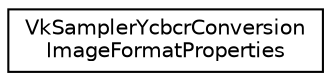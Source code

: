 digraph "Graphical Class Hierarchy"
{
 // LATEX_PDF_SIZE
  edge [fontname="Helvetica",fontsize="10",labelfontname="Helvetica",labelfontsize="10"];
  node [fontname="Helvetica",fontsize="10",shape=record];
  rankdir="LR";
  Node0 [label="VkSamplerYcbcrConversion\lImageFormatProperties",height=0.2,width=0.4,color="black", fillcolor="white", style="filled",URL="$structVkSamplerYcbcrConversionImageFormatProperties.html",tooltip=" "];
}

